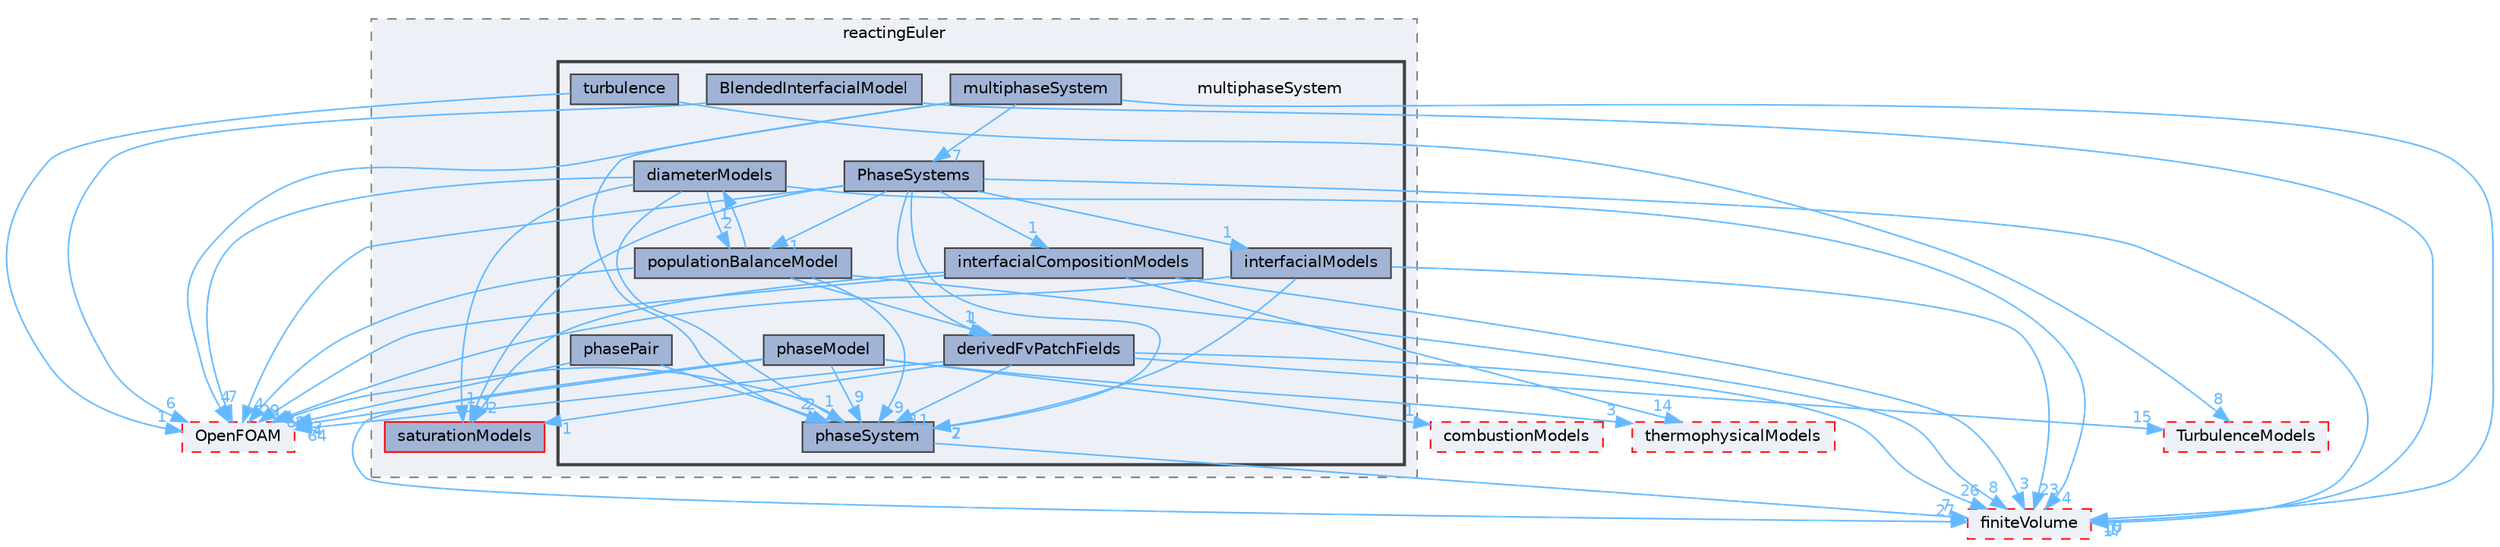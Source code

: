 digraph "src/phaseSystemModels/reactingEuler/multiphaseSystem"
{
 // LATEX_PDF_SIZE
  bgcolor="transparent";
  edge [fontname=Helvetica,fontsize=10,labelfontname=Helvetica,labelfontsize=10];
  node [fontname=Helvetica,fontsize=10,shape=box,height=0.2,width=0.4];
  compound=true
  subgraph clusterdir_7263d3bc03bb574c88ee6a985fde1644 {
    graph [ bgcolor="#edf0f7", pencolor="grey50", label="reactingEuler", fontname=Helvetica,fontsize=10 style="filled,dashed", URL="dir_7263d3bc03bb574c88ee6a985fde1644.html",tooltip=""]
  dir_0a821bd01650f974c2b9a25b952bd325 [label="saturationModels", fillcolor="#a2b4d6", color="red", style="filled", URL="dir_0a821bd01650f974c2b9a25b952bd325.html",tooltip=""];
  subgraph clusterdir_4edcd2f80655d7be3718758b13a7ab40 {
    graph [ bgcolor="#edf0f7", pencolor="grey25", label="", fontname=Helvetica,fontsize=10 style="filled,bold", URL="dir_4edcd2f80655d7be3718758b13a7ab40.html",tooltip=""]
    dir_4edcd2f80655d7be3718758b13a7ab40 [shape=plaintext, label="multiphaseSystem"];
  dir_ceff44f50c345adc29f95de47deca55d [label="BlendedInterfacialModel", fillcolor="#a2b4d6", color="grey25", style="filled", URL="dir_ceff44f50c345adc29f95de47deca55d.html",tooltip=""];
  dir_7ea7ebc28dfda8fecb83ce8abc03c082 [label="derivedFvPatchFields", fillcolor="#a2b4d6", color="grey25", style="filled", URL="dir_7ea7ebc28dfda8fecb83ce8abc03c082.html",tooltip=""];
  dir_f13031f1dba119cd3d2bb6239f50db95 [label="diameterModels", fillcolor="#a2b4d6", color="grey25", style="filled", URL="dir_f13031f1dba119cd3d2bb6239f50db95.html",tooltip=""];
  dir_c9eb74ea5be55f867422cccc8fbf9bc7 [label="interfacialCompositionModels", fillcolor="#a2b4d6", color="grey25", style="filled", URL="dir_c9eb74ea5be55f867422cccc8fbf9bc7.html",tooltip=""];
  dir_ac9b567ee06e9b41f0fd1a36001841c5 [label="interfacialModels", fillcolor="#a2b4d6", color="grey25", style="filled", URL="dir_ac9b567ee06e9b41f0fd1a36001841c5.html",tooltip=""];
  dir_be6c6acf2cb40c82408b9afc4ed7497f [label="multiphaseSystem", fillcolor="#a2b4d6", color="grey25", style="filled", URL="dir_be6c6acf2cb40c82408b9afc4ed7497f.html",tooltip=""];
  dir_e73325ebbaf777d8f73dd3ce5c4db79d [label="phaseModel", fillcolor="#a2b4d6", color="grey25", style="filled", URL="dir_e73325ebbaf777d8f73dd3ce5c4db79d.html",tooltip=""];
  dir_c615a8579e7c1754e0a7c9d4b42dfc94 [label="phasePair", fillcolor="#a2b4d6", color="grey25", style="filled", URL="dir_c615a8579e7c1754e0a7c9d4b42dfc94.html",tooltip=""];
  dir_dfe19b54a98af0254be9d6c989217747 [label="phaseSystem", fillcolor="#a2b4d6", color="grey25", style="filled", URL="dir_dfe19b54a98af0254be9d6c989217747.html",tooltip=""];
  dir_781c720f7306a7408b32d743fdc101ef [label="PhaseSystems", fillcolor="#a2b4d6", color="grey25", style="filled", URL="dir_781c720f7306a7408b32d743fdc101ef.html",tooltip=""];
  dir_e9c594d8f3b0b5d00e00b870816d9586 [label="populationBalanceModel", fillcolor="#a2b4d6", color="grey25", style="filled", URL="dir_e9c594d8f3b0b5d00e00b870816d9586.html",tooltip=""];
  dir_0f74bcd5277ab246acc86756aceec549 [label="turbulence", fillcolor="#a2b4d6", color="grey25", style="filled", URL="dir_0f74bcd5277ab246acc86756aceec549.html",tooltip=""];
  }
  }
  dir_1eda626aeac0f0ad2848c36acaa5d501 [label="TurbulenceModels", fillcolor="#edf0f7", color="red", style="filled,dashed", URL="dir_1eda626aeac0f0ad2848c36acaa5d501.html",tooltip=""];
  dir_2778d089ec5c4f66810b11f753867003 [label="thermophysicalModels", fillcolor="#edf0f7", color="red", style="filled,dashed", URL="dir_2778d089ec5c4f66810b11f753867003.html",tooltip=""];
  dir_9bd15774b555cf7259a6fa18f99fe99b [label="finiteVolume", fillcolor="#edf0f7", color="red", style="filled,dashed", URL="dir_9bd15774b555cf7259a6fa18f99fe99b.html",tooltip=""];
  dir_c5473ff19b20e6ec4dfe5c310b3778a8 [label="OpenFOAM", fillcolor="#edf0f7", color="red", style="filled,dashed", URL="dir_c5473ff19b20e6ec4dfe5c310b3778a8.html",tooltip=""];
  dir_a28bb8a003fe9b05e061f79ecbbcb476 [label="combustionModels", fillcolor="#edf0f7", color="red", style="filled,dashed", URL="dir_a28bb8a003fe9b05e061f79ecbbcb476.html",tooltip=""];
  dir_ceff44f50c345adc29f95de47deca55d->dir_9bd15774b555cf7259a6fa18f99fe99b [headlabel="1", labeldistance=1.5 headhref="dir_000289_001387.html" href="dir_000289_001387.html" color="steelblue1" fontcolor="steelblue1"];
  dir_ceff44f50c345adc29f95de47deca55d->dir_c5473ff19b20e6ec4dfe5c310b3778a8 [headlabel="6", labeldistance=1.5 headhref="dir_000289_002695.html" href="dir_000289_002695.html" color="steelblue1" fontcolor="steelblue1"];
  dir_7ea7ebc28dfda8fecb83ce8abc03c082->dir_0a821bd01650f974c2b9a25b952bd325 [headlabel="1", labeldistance=1.5 headhref="dir_000882_003412.html" href="dir_000882_003412.html" color="steelblue1" fontcolor="steelblue1"];
  dir_7ea7ebc28dfda8fecb83ce8abc03c082->dir_1eda626aeac0f0ad2848c36acaa5d501 [headlabel="15", labeldistance=1.5 headhref="dir_000882_004143.html" href="dir_000882_004143.html" color="steelblue1" fontcolor="steelblue1"];
  dir_7ea7ebc28dfda8fecb83ce8abc03c082->dir_9bd15774b555cf7259a6fa18f99fe99b [headlabel="26", labeldistance=1.5 headhref="dir_000882_001387.html" href="dir_000882_001387.html" color="steelblue1" fontcolor="steelblue1"];
  dir_7ea7ebc28dfda8fecb83ce8abc03c082->dir_c5473ff19b20e6ec4dfe5c310b3778a8 [headlabel="64", labeldistance=1.5 headhref="dir_000882_002695.html" href="dir_000882_002695.html" color="steelblue1" fontcolor="steelblue1"];
  dir_7ea7ebc28dfda8fecb83ce8abc03c082->dir_dfe19b54a98af0254be9d6c989217747 [headlabel="11", labeldistance=1.5 headhref="dir_000882_002906.html" href="dir_000882_002906.html" color="steelblue1" fontcolor="steelblue1"];
  dir_f13031f1dba119cd3d2bb6239f50db95->dir_c5473ff19b20e6ec4dfe5c310b3778a8 [headlabel="7", labeldistance=1.5 headhref="dir_000916_002695.html" href="dir_000916_002695.html" color="steelblue1" fontcolor="steelblue1"];
  dir_f13031f1dba119cd3d2bb6239f50db95->dir_dfe19b54a98af0254be9d6c989217747 [headlabel="1", labeldistance=1.5 headhref="dir_000916_002906.html" href="dir_000916_002906.html" color="steelblue1" fontcolor="steelblue1"];
  dir_f13031f1dba119cd3d2bb6239f50db95->dir_0a821bd01650f974c2b9a25b952bd325 [headlabel="1", labeldistance=1.5 headhref="dir_000916_003412.html" href="dir_000916_003412.html" color="steelblue1" fontcolor="steelblue1"];
  dir_f13031f1dba119cd3d2bb6239f50db95->dir_e9c594d8f3b0b5d00e00b870816d9586 [headlabel="2", labeldistance=1.5 headhref="dir_000916_003002.html" href="dir_000916_003002.html" color="steelblue1" fontcolor="steelblue1"];
  dir_f13031f1dba119cd3d2bb6239f50db95->dir_9bd15774b555cf7259a6fa18f99fe99b [headlabel="4", labeldistance=1.5 headhref="dir_000916_001387.html" href="dir_000916_001387.html" color="steelblue1" fontcolor="steelblue1"];
  dir_c9eb74ea5be55f867422cccc8fbf9bc7->dir_2778d089ec5c4f66810b11f753867003 [headlabel="14", labeldistance=1.5 headhref="dir_001907_004022.html" href="dir_001907_004022.html" color="steelblue1" fontcolor="steelblue1"];
  dir_c9eb74ea5be55f867422cccc8fbf9bc7->dir_9bd15774b555cf7259a6fa18f99fe99b [headlabel="3", labeldistance=1.5 headhref="dir_001907_001387.html" href="dir_001907_001387.html" color="steelblue1" fontcolor="steelblue1"];
  dir_c9eb74ea5be55f867422cccc8fbf9bc7->dir_c5473ff19b20e6ec4dfe5c310b3778a8 [headlabel="11", labeldistance=1.5 headhref="dir_001907_002695.html" href="dir_001907_002695.html" color="steelblue1" fontcolor="steelblue1"];
  dir_c9eb74ea5be55f867422cccc8fbf9bc7->dir_0a821bd01650f974c2b9a25b952bd325 [headlabel="2", labeldistance=1.5 headhref="dir_001907_003412.html" href="dir_001907_003412.html" color="steelblue1" fontcolor="steelblue1"];
  dir_ac9b567ee06e9b41f0fd1a36001841c5->dir_9bd15774b555cf7259a6fa18f99fe99b [headlabel="23", labeldistance=1.5 headhref="dir_001909_001387.html" href="dir_001909_001387.html" color="steelblue1" fontcolor="steelblue1"];
  dir_ac9b567ee06e9b41f0fd1a36001841c5->dir_c5473ff19b20e6ec4dfe5c310b3778a8 [headlabel="68", labeldistance=1.5 headhref="dir_001909_002695.html" href="dir_001909_002695.html" color="steelblue1" fontcolor="steelblue1"];
  dir_ac9b567ee06e9b41f0fd1a36001841c5->dir_dfe19b54a98af0254be9d6c989217747 [headlabel="2", labeldistance=1.5 headhref="dir_001909_002906.html" href="dir_001909_002906.html" color="steelblue1" fontcolor="steelblue1"];
  dir_be6c6acf2cb40c82408b9afc4ed7497f->dir_781c720f7306a7408b32d743fdc101ef [headlabel="7", labeldistance=1.5 headhref="dir_002497_002909.html" href="dir_002497_002909.html" color="steelblue1" fontcolor="steelblue1"];
  dir_be6c6acf2cb40c82408b9afc4ed7497f->dir_9bd15774b555cf7259a6fa18f99fe99b [headlabel="10", labeldistance=1.5 headhref="dir_002497_001387.html" href="dir_002497_001387.html" color="steelblue1" fontcolor="steelblue1"];
  dir_be6c6acf2cb40c82408b9afc4ed7497f->dir_c5473ff19b20e6ec4dfe5c310b3778a8 [headlabel="4", labeldistance=1.5 headhref="dir_002497_002695.html" href="dir_002497_002695.html" color="steelblue1" fontcolor="steelblue1"];
  dir_be6c6acf2cb40c82408b9afc4ed7497f->dir_dfe19b54a98af0254be9d6c989217747 [headlabel="2", labeldistance=1.5 headhref="dir_002497_002906.html" href="dir_002497_002906.html" color="steelblue1" fontcolor="steelblue1"];
  dir_e73325ebbaf777d8f73dd3ce5c4db79d->dir_9bd15774b555cf7259a6fa18f99fe99b [headlabel="27", labeldistance=1.5 headhref="dir_002894_001387.html" href="dir_002894_001387.html" color="steelblue1" fontcolor="steelblue1"];
  dir_e73325ebbaf777d8f73dd3ce5c4db79d->dir_dfe19b54a98af0254be9d6c989217747 [headlabel="9", labeldistance=1.5 headhref="dir_002894_002906.html" href="dir_002894_002906.html" color="steelblue1" fontcolor="steelblue1"];
  dir_e73325ebbaf777d8f73dd3ce5c4db79d->dir_c5473ff19b20e6ec4dfe5c310b3778a8 [headlabel="4", labeldistance=1.5 headhref="dir_002894_002695.html" href="dir_002894_002695.html" color="steelblue1" fontcolor="steelblue1"];
  dir_e73325ebbaf777d8f73dd3ce5c4db79d->dir_2778d089ec5c4f66810b11f753867003 [headlabel="3", labeldistance=1.5 headhref="dir_002894_004022.html" href="dir_002894_004022.html" color="steelblue1" fontcolor="steelblue1"];
  dir_e73325ebbaf777d8f73dd3ce5c4db79d->dir_a28bb8a003fe9b05e061f79ecbbcb476 [headlabel="1", labeldistance=1.5 headhref="dir_002894_000549.html" href="dir_002894_000549.html" color="steelblue1" fontcolor="steelblue1"];
  dir_c615a8579e7c1754e0a7c9d4b42dfc94->dir_c5473ff19b20e6ec4dfe5c310b3778a8 [headlabel="2", labeldistance=1.5 headhref="dir_002898_002695.html" href="dir_002898_002695.html" color="steelblue1" fontcolor="steelblue1"];
  dir_c615a8579e7c1754e0a7c9d4b42dfc94->dir_dfe19b54a98af0254be9d6c989217747 [headlabel="2", labeldistance=1.5 headhref="dir_002898_002906.html" href="dir_002898_002906.html" color="steelblue1" fontcolor="steelblue1"];
  dir_dfe19b54a98af0254be9d6c989217747->dir_9bd15774b555cf7259a6fa18f99fe99b [headlabel="7", labeldistance=1.5 headhref="dir_002906_001387.html" href="dir_002906_001387.html" color="steelblue1" fontcolor="steelblue1"];
  dir_dfe19b54a98af0254be9d6c989217747->dir_c5473ff19b20e6ec4dfe5c310b3778a8 [headlabel="3", labeldistance=1.5 headhref="dir_002906_002695.html" href="dir_002906_002695.html" color="steelblue1" fontcolor="steelblue1"];
  dir_781c720f7306a7408b32d743fdc101ef->dir_9bd15774b555cf7259a6fa18f99fe99b [headlabel="17", labeldistance=1.5 headhref="dir_002909_001387.html" href="dir_002909_001387.html" color="steelblue1" fontcolor="steelblue1"];
  dir_781c720f7306a7408b32d743fdc101ef->dir_c5473ff19b20e6ec4dfe5c310b3778a8 [headlabel="4", labeldistance=1.5 headhref="dir_002909_002695.html" href="dir_002909_002695.html" color="steelblue1" fontcolor="steelblue1"];
  dir_781c720f7306a7408b32d743fdc101ef->dir_c9eb74ea5be55f867422cccc8fbf9bc7 [headlabel="1", labeldistance=1.5 headhref="dir_002909_001907.html" href="dir_002909_001907.html" color="steelblue1" fontcolor="steelblue1"];
  dir_781c720f7306a7408b32d743fdc101ef->dir_dfe19b54a98af0254be9d6c989217747 [headlabel="7", labeldistance=1.5 headhref="dir_002909_002906.html" href="dir_002909_002906.html" color="steelblue1" fontcolor="steelblue1"];
  dir_781c720f7306a7408b32d743fdc101ef->dir_ac9b567ee06e9b41f0fd1a36001841c5 [headlabel="1", labeldistance=1.5 headhref="dir_002909_001909.html" href="dir_002909_001909.html" color="steelblue1" fontcolor="steelblue1"];
  dir_781c720f7306a7408b32d743fdc101ef->dir_e9c594d8f3b0b5d00e00b870816d9586 [headlabel="1", labeldistance=1.5 headhref="dir_002909_003002.html" href="dir_002909_003002.html" color="steelblue1" fontcolor="steelblue1"];
  dir_781c720f7306a7408b32d743fdc101ef->dir_7ea7ebc28dfda8fecb83ce8abc03c082 [headlabel="1", labeldistance=1.5 headhref="dir_002909_000882.html" href="dir_002909_000882.html" color="steelblue1" fontcolor="steelblue1"];
  dir_781c720f7306a7408b32d743fdc101ef->dir_0a821bd01650f974c2b9a25b952bd325 [headlabel="1", labeldistance=1.5 headhref="dir_002909_003412.html" href="dir_002909_003412.html" color="steelblue1" fontcolor="steelblue1"];
  dir_e9c594d8f3b0b5d00e00b870816d9586->dir_9bd15774b555cf7259a6fa18f99fe99b [headlabel="8", labeldistance=1.5 headhref="dir_003002_001387.html" href="dir_003002_001387.html" color="steelblue1" fontcolor="steelblue1"];
  dir_e9c594d8f3b0b5d00e00b870816d9586->dir_c5473ff19b20e6ec4dfe5c310b3778a8 [headlabel="29", labeldistance=1.5 headhref="dir_003002_002695.html" href="dir_003002_002695.html" color="steelblue1" fontcolor="steelblue1"];
  dir_e9c594d8f3b0b5d00e00b870816d9586->dir_dfe19b54a98af0254be9d6c989217747 [headlabel="9", labeldistance=1.5 headhref="dir_003002_002906.html" href="dir_003002_002906.html" color="steelblue1" fontcolor="steelblue1"];
  dir_e9c594d8f3b0b5d00e00b870816d9586->dir_f13031f1dba119cd3d2bb6239f50db95 [headlabel="1", labeldistance=1.5 headhref="dir_003002_000916.html" href="dir_003002_000916.html" color="steelblue1" fontcolor="steelblue1"];
  dir_e9c594d8f3b0b5d00e00b870816d9586->dir_7ea7ebc28dfda8fecb83ce8abc03c082 [headlabel="1", labeldistance=1.5 headhref="dir_003002_000882.html" href="dir_003002_000882.html" color="steelblue1" fontcolor="steelblue1"];
  dir_0f74bcd5277ab246acc86756aceec549->dir_1eda626aeac0f0ad2848c36acaa5d501 [headlabel="8", labeldistance=1.5 headhref="dir_004136_004143.html" href="dir_004136_004143.html" color="steelblue1" fontcolor="steelblue1"];
  dir_0f74bcd5277ab246acc86756aceec549->dir_c5473ff19b20e6ec4dfe5c310b3778a8 [headlabel="1", labeldistance=1.5 headhref="dir_004136_002695.html" href="dir_004136_002695.html" color="steelblue1" fontcolor="steelblue1"];
}
